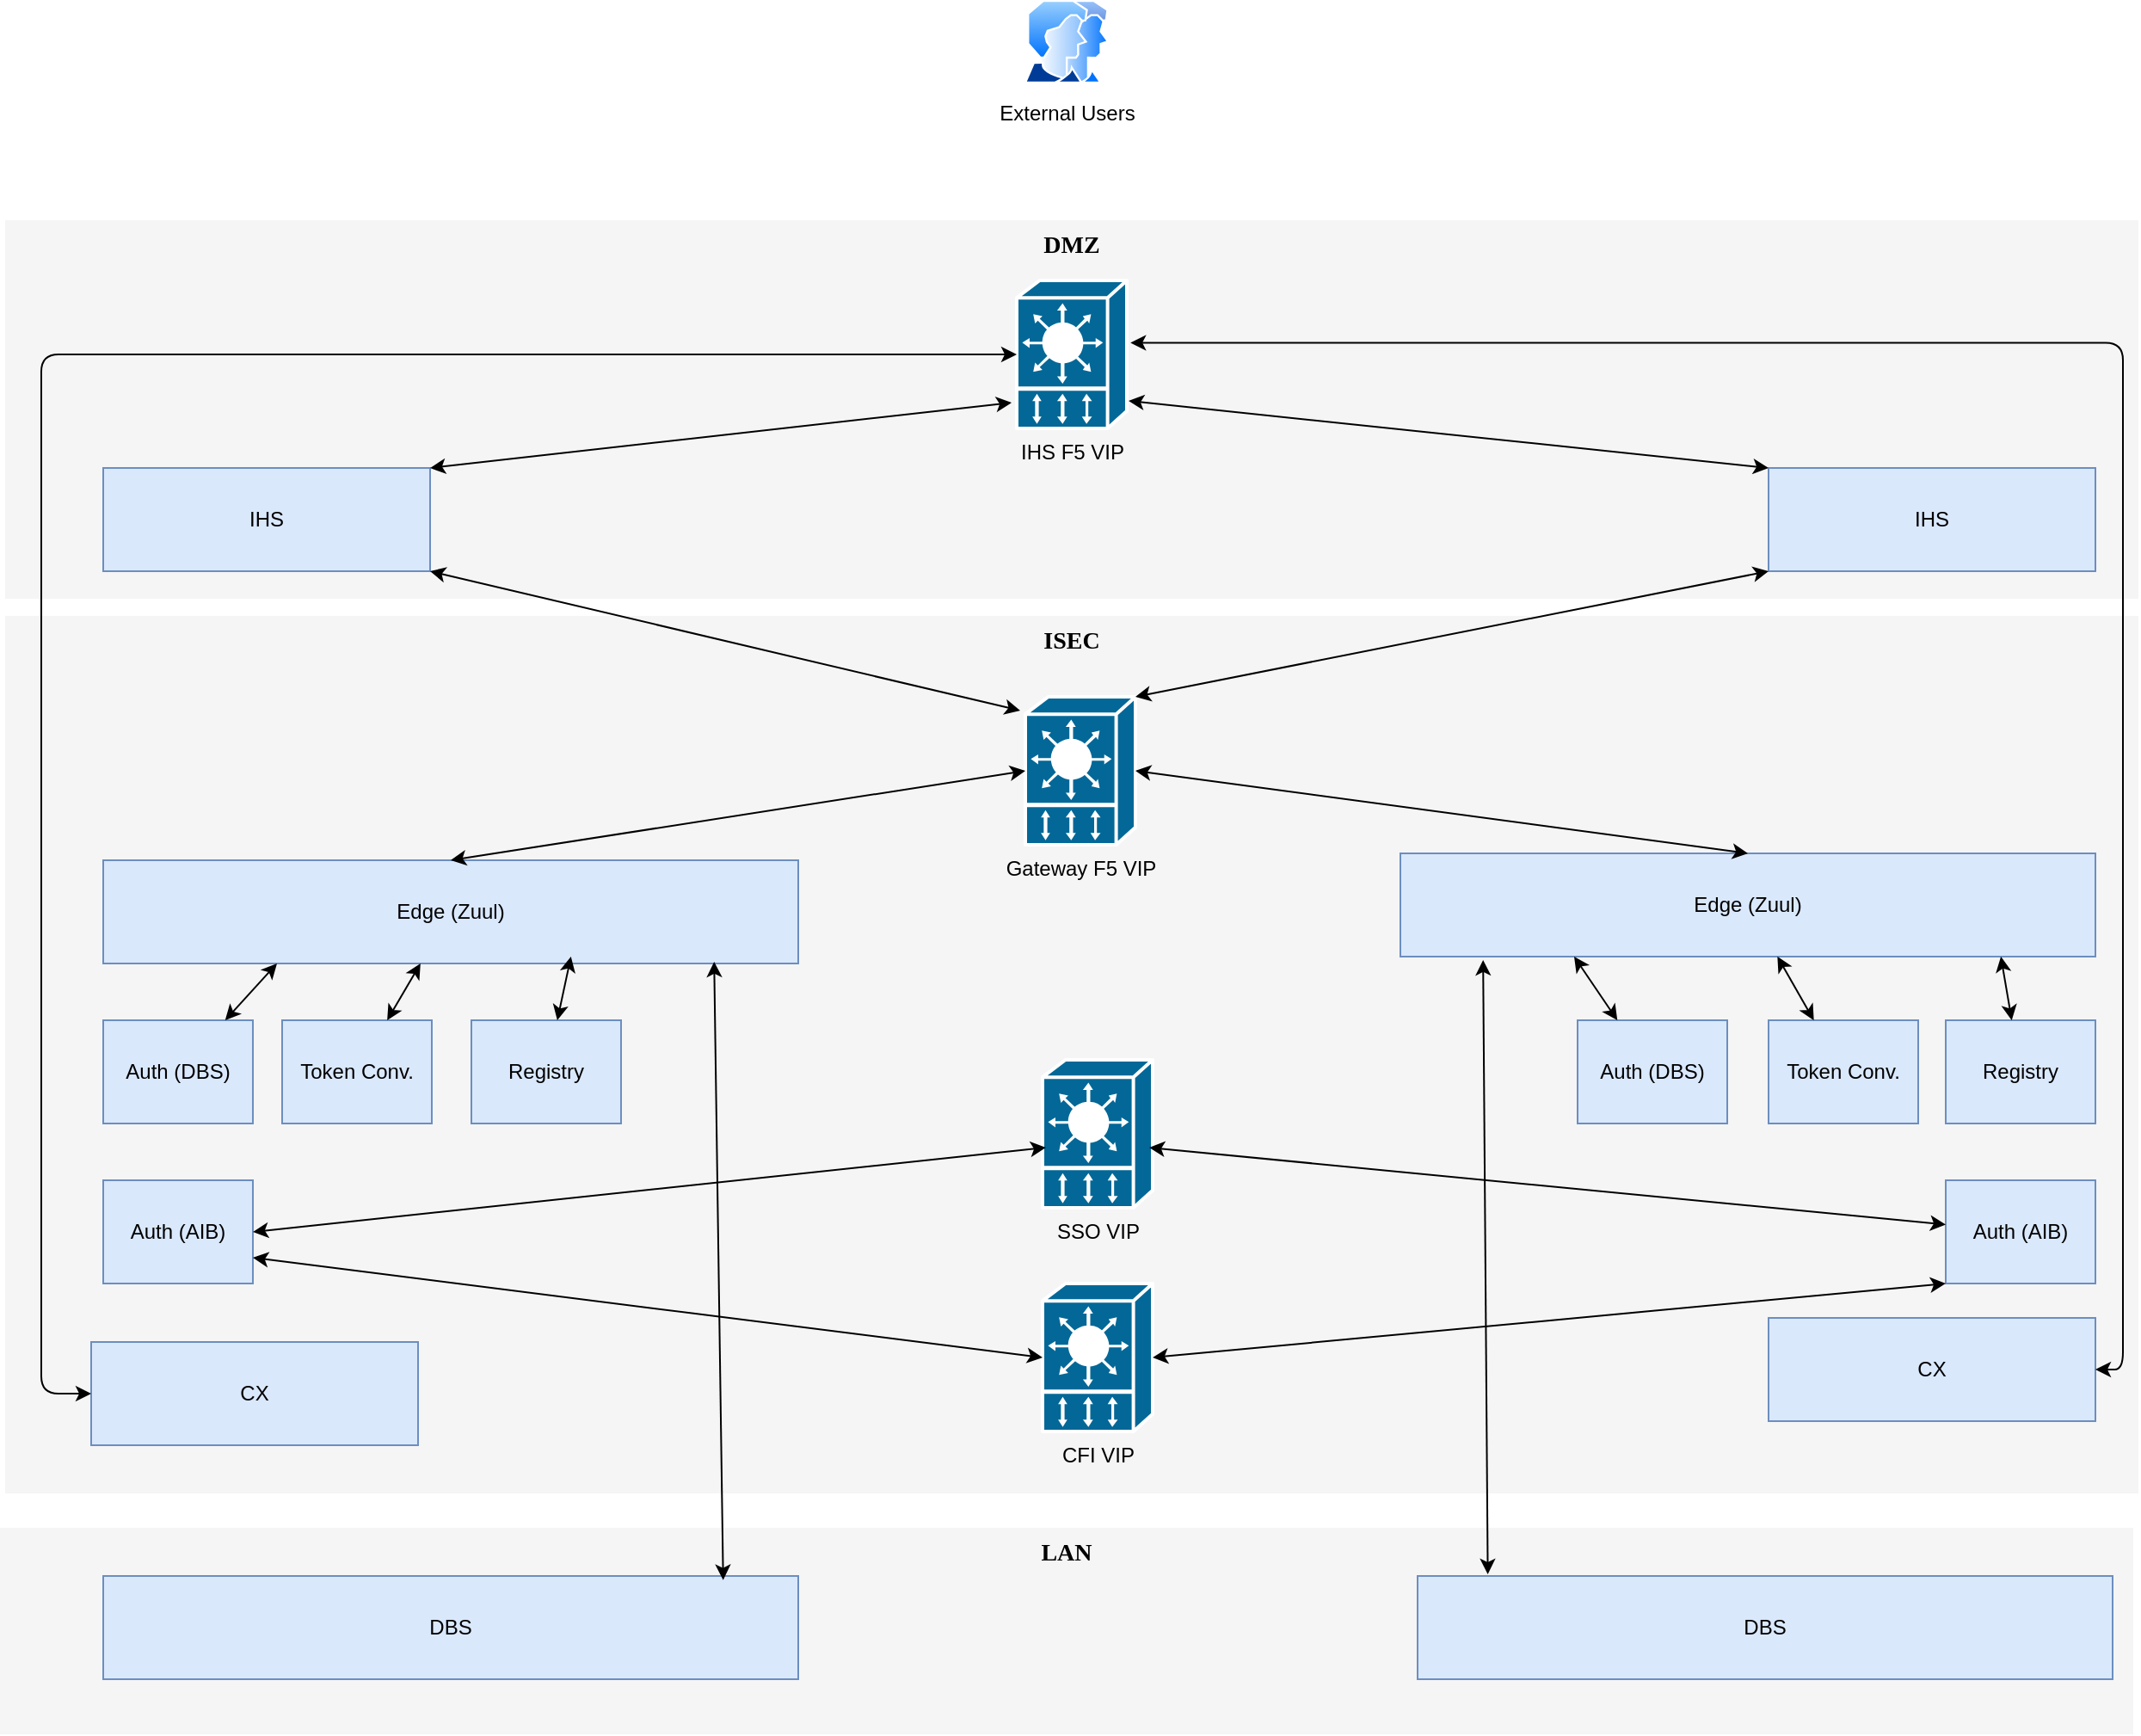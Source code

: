 <mxfile version="12.8.8" type="github">
  <diagram name="Page-1" id="c37626ed-c26b-45fb-9056-f9ebc6bb27b6">
    <mxGraphModel dx="1707" dy="768" grid="1" gridSize="10" guides="1" tooltips="1" connect="1" arrows="1" fold="1" page="1" pageScale="1" pageWidth="1100" pageHeight="850" background="#ffffff" math="0" shadow="0">
      <root>
        <mxCell id="0" />
        <mxCell id="1" parent="0" />
        <mxCell id="QfznqnuBZ1IlKUxBiRQi-20" value="LAN" style="whiteSpace=wrap;html=1;rounded=0;shadow=0;comic=0;strokeWidth=1;fontFamily=Verdana;fontSize=14;fillColor=#f5f5f5;strokeColor=none;verticalAlign=top;fontStyle=1" parent="1" vertex="1">
          <mxGeometry x="476" y="920" width="1240" height="120" as="geometry" />
        </mxCell>
        <mxCell id="1c7a67bf8fd3230f-83" value="DMZ" style="whiteSpace=wrap;html=1;rounded=0;shadow=0;comic=0;strokeWidth=1;fontFamily=Verdana;fontSize=14;fillColor=#f5f5f5;strokeColor=none;verticalAlign=top;fontStyle=1" parent="1" vertex="1">
          <mxGeometry x="479" y="160" width="1240" height="220" as="geometry" />
        </mxCell>
        <mxCell id="QfznqnuBZ1IlKUxBiRQi-1" value="IHS F5 VIP" style="shape=mxgraph.cisco.misc.vip;html=1;dashed=0;fillColor=#036897;strokeColor=#ffffff;strokeWidth=2;verticalLabelPosition=bottom;verticalAlign=top" parent="1" vertex="1">
          <mxGeometry x="1067" y="195" width="64" height="86" as="geometry" />
        </mxCell>
        <mxCell id="QfznqnuBZ1IlKUxBiRQi-4" value="External Users" style="aspect=fixed;perimeter=ellipsePerimeter;html=1;align=center;shadow=0;dashed=0;spacingTop=3;image;image=img/lib/active_directory/user_accounts.svg;" parent="1" vertex="1">
          <mxGeometry x="1071" y="32" width="50" height="48.5" as="geometry" />
        </mxCell>
        <mxCell id="QfznqnuBZ1IlKUxBiRQi-6" value="IHS" style="rounded=0;whiteSpace=wrap;html=1;fillColor=#dae8fc;strokeColor=#6c8ebf;" parent="1" vertex="1">
          <mxGeometry x="536" y="304" width="190" height="60" as="geometry" />
        </mxCell>
        <mxCell id="QfznqnuBZ1IlKUxBiRQi-7" value="IHS" style="rounded=0;whiteSpace=wrap;html=1;strokeColor=#6c8ebf;fillColor=#dae8fc;" parent="1" vertex="1">
          <mxGeometry x="1504" y="304" width="190" height="60" as="geometry" />
        </mxCell>
        <mxCell id="QfznqnuBZ1IlKUxBiRQi-9" value="ISEC" style="whiteSpace=wrap;html=1;rounded=0;shadow=0;comic=0;strokeWidth=1;fontFamily=Verdana;fontSize=14;fillColor=#f5f5f5;strokeColor=none;verticalAlign=top;fontStyle=1" parent="1" vertex="1">
          <mxGeometry x="479" y="390" width="1240" height="510" as="geometry" />
        </mxCell>
        <mxCell id="QfznqnuBZ1IlKUxBiRQi-11" value="Edge (Zuul)" style="rounded=0;whiteSpace=wrap;html=1;strokeColor=#6c8ebf;fillColor=#dae8fc;" parent="1" vertex="1">
          <mxGeometry x="536" y="532" width="404" height="60" as="geometry" />
        </mxCell>
        <mxCell id="QfznqnuBZ1IlKUxBiRQi-12" value="Edge (Zuul)" style="rounded=0;whiteSpace=wrap;html=1;strokeColor=#6c8ebf;fillColor=#dae8fc;" parent="1" vertex="1">
          <mxGeometry x="1290" y="528" width="404" height="60" as="geometry" />
        </mxCell>
        <mxCell id="QfznqnuBZ1IlKUxBiRQi-13" value="Gateway F5 VIP" style="shape=mxgraph.cisco.misc.vip;html=1;dashed=0;fillColor=#036897;strokeColor=#ffffff;strokeWidth=2;verticalLabelPosition=bottom;verticalAlign=top" parent="1" vertex="1">
          <mxGeometry x="1072" y="437" width="64" height="86" as="geometry" />
        </mxCell>
        <mxCell id="QfznqnuBZ1IlKUxBiRQi-14" value="CX" style="rounded=0;whiteSpace=wrap;html=1;fillColor=#dae8fc;strokeColor=#6c8ebf;" parent="1" vertex="1">
          <mxGeometry x="529" y="812" width="190" height="60" as="geometry" />
        </mxCell>
        <mxCell id="QfznqnuBZ1IlKUxBiRQi-15" value="CX" style="rounded=0;whiteSpace=wrap;html=1;fillColor=#dae8fc;strokeColor=#6c8ebf;" parent="1" vertex="1">
          <mxGeometry x="1504" y="798" width="190" height="60" as="geometry" />
        </mxCell>
        <mxCell id="QfznqnuBZ1IlKUxBiRQi-16" value="Auth (DBS)" style="rounded=0;whiteSpace=wrap;html=1;fillColor=#dae8fc;strokeColor=#6c8ebf;" parent="1" vertex="1">
          <mxGeometry x="536" y="625" width="87" height="60" as="geometry" />
        </mxCell>
        <mxCell id="QfznqnuBZ1IlKUxBiRQi-17" value="Auth (DBS)" style="rounded=0;whiteSpace=wrap;html=1;strokeColor=#6c8ebf;fillColor=#dae8fc;" parent="1" vertex="1">
          <mxGeometry x="1393" y="625" width="87" height="60" as="geometry" />
        </mxCell>
        <mxCell id="6oNJGKLIgyjYE0U5j6M9-1" value="SSO VIP" style="shape=mxgraph.cisco.misc.vip;html=1;dashed=0;fillColor=#036897;strokeColor=#ffffff;strokeWidth=2;verticalLabelPosition=bottom;verticalAlign=top" parent="1" vertex="1">
          <mxGeometry x="1082" y="648" width="64" height="86" as="geometry" />
        </mxCell>
        <mxCell id="6oNJGKLIgyjYE0U5j6M9-2" value="" style="endArrow=classic;startArrow=classic;html=1;entryX=1.016;entryY=0.814;entryDx=0;entryDy=0;entryPerimeter=0;exitX=0;exitY=0;exitDx=0;exitDy=0;" parent="1" source="QfznqnuBZ1IlKUxBiRQi-7" target="QfznqnuBZ1IlKUxBiRQi-1" edge="1">
          <mxGeometry width="50" height="50" relative="1" as="geometry">
            <mxPoint x="1310" y="350" as="sourcePoint" />
            <mxPoint x="1360" y="300" as="targetPoint" />
          </mxGeometry>
        </mxCell>
        <mxCell id="6oNJGKLIgyjYE0U5j6M9-5" value="" style="endArrow=classic;startArrow=classic;html=1;entryX=1;entryY=0;entryDx=0;entryDy=0;exitX=-0.047;exitY=0.826;exitDx=0;exitDy=0;exitPerimeter=0;" parent="1" source="QfznqnuBZ1IlKUxBiRQi-1" target="QfznqnuBZ1IlKUxBiRQi-6" edge="1">
          <mxGeometry width="50" height="50" relative="1" as="geometry">
            <mxPoint x="1120" y="480" as="sourcePoint" />
            <mxPoint x="1170" y="430" as="targetPoint" />
          </mxGeometry>
        </mxCell>
        <mxCell id="6oNJGKLIgyjYE0U5j6M9-6" value="" style="endArrow=classic;startArrow=classic;html=1;entryX=1;entryY=1;entryDx=0;entryDy=0;exitX=-0.047;exitY=0.093;exitDx=0;exitDy=0;exitPerimeter=0;" parent="1" source="QfznqnuBZ1IlKUxBiRQi-13" target="QfznqnuBZ1IlKUxBiRQi-6" edge="1">
          <mxGeometry width="50" height="50" relative="1" as="geometry">
            <mxPoint x="1057" y="490.5" as="sourcePoint" />
            <mxPoint x="890" y="460" as="targetPoint" />
          </mxGeometry>
        </mxCell>
        <mxCell id="6oNJGKLIgyjYE0U5j6M9-7" value="" style="endArrow=classic;startArrow=classic;html=1;entryX=0;entryY=1;entryDx=0;entryDy=0;exitX=1;exitY=0;exitDx=0;exitDy=0;exitPerimeter=0;" parent="1" source="QfznqnuBZ1IlKUxBiRQi-13" target="QfznqnuBZ1IlKUxBiRQi-7" edge="1">
          <mxGeometry width="50" height="50" relative="1" as="geometry">
            <mxPoint x="1139.992" y="496.999" as="sourcePoint" />
            <mxPoint x="1300" y="450" as="targetPoint" />
          </mxGeometry>
        </mxCell>
        <mxCell id="6oNJGKLIgyjYE0U5j6M9-9" value="" style="endArrow=classic;startArrow=classic;html=1;entryX=0;entryY=0.5;entryDx=0;entryDy=0;entryPerimeter=0;exitX=0.5;exitY=0;exitDx=0;exitDy=0;" parent="1" source="QfznqnuBZ1IlKUxBiRQi-11" target="QfznqnuBZ1IlKUxBiRQi-13" edge="1">
          <mxGeometry width="50" height="50" relative="1" as="geometry">
            <mxPoint x="890" y="698" as="sourcePoint" />
            <mxPoint x="940" y="648" as="targetPoint" />
          </mxGeometry>
        </mxCell>
        <mxCell id="6oNJGKLIgyjYE0U5j6M9-10" value="" style="endArrow=classic;startArrow=classic;html=1;entryX=1;entryY=0.5;entryDx=0;entryDy=0;entryPerimeter=0;exitX=0.5;exitY=0;exitDx=0;exitDy=0;" parent="1" source="QfznqnuBZ1IlKUxBiRQi-12" target="QfznqnuBZ1IlKUxBiRQi-13" edge="1">
          <mxGeometry width="50" height="50" relative="1" as="geometry">
            <mxPoint x="1260" y="678" as="sourcePoint" />
            <mxPoint x="1310" y="628" as="targetPoint" />
          </mxGeometry>
        </mxCell>
        <mxCell id="6oNJGKLIgyjYE0U5j6M9-11" value="" style="endArrow=classic;startArrow=classic;html=1;entryX=0.25;entryY=1;entryDx=0;entryDy=0;" parent="1" source="QfznqnuBZ1IlKUxBiRQi-16" target="QfznqnuBZ1IlKUxBiRQi-11" edge="1">
          <mxGeometry width="50" height="50" relative="1" as="geometry">
            <mxPoint x="760" y="688" as="sourcePoint" />
            <mxPoint x="810" y="638" as="targetPoint" />
          </mxGeometry>
        </mxCell>
        <mxCell id="6oNJGKLIgyjYE0U5j6M9-12" value="Token Conv." style="rounded=0;whiteSpace=wrap;html=1;fillColor=#dae8fc;strokeColor=#6c8ebf;" parent="1" vertex="1">
          <mxGeometry x="640" y="625" width="87" height="60" as="geometry" />
        </mxCell>
        <mxCell id="6oNJGKLIgyjYE0U5j6M9-13" value="Token Conv." style="rounded=0;whiteSpace=wrap;html=1;direction=south;strokeColor=#6c8ebf;fillColor=#dae8fc;" parent="1" vertex="1">
          <mxGeometry x="1504" y="625" width="87" height="60" as="geometry" />
        </mxCell>
        <mxCell id="6oNJGKLIgyjYE0U5j6M9-14" value="Registry" style="rounded=0;whiteSpace=wrap;html=1;fillColor=#dae8fc;strokeColor=#6c8ebf;" parent="1" vertex="1">
          <mxGeometry x="750" y="625" width="87" height="60" as="geometry" />
        </mxCell>
        <mxCell id="6oNJGKLIgyjYE0U5j6M9-15" value="Registry" style="rounded=0;whiteSpace=wrap;html=1;strokeColor=#6c8ebf;fillColor=#dae8fc;" parent="1" vertex="1">
          <mxGeometry x="1607" y="625" width="87" height="60" as="geometry" />
        </mxCell>
        <mxCell id="6oNJGKLIgyjYE0U5j6M9-16" value="" style="endArrow=classic;startArrow=classic;html=1;" parent="1" source="6oNJGKLIgyjYE0U5j6M9-12" target="QfznqnuBZ1IlKUxBiRQi-11" edge="1">
          <mxGeometry width="50" height="50" relative="1" as="geometry">
            <mxPoint x="780" y="628" as="sourcePoint" />
            <mxPoint x="830" y="588" as="targetPoint" />
          </mxGeometry>
        </mxCell>
        <mxCell id="6oNJGKLIgyjYE0U5j6M9-19" value="" style="endArrow=classic;startArrow=classic;html=1;entryX=0.673;entryY=0.933;entryDx=0;entryDy=0;entryPerimeter=0;" parent="1" source="6oNJGKLIgyjYE0U5j6M9-14" target="QfznqnuBZ1IlKUxBiRQi-11" edge="1">
          <mxGeometry width="50" height="50" relative="1" as="geometry">
            <mxPoint x="950" y="658" as="sourcePoint" />
            <mxPoint x="1000" y="608" as="targetPoint" />
          </mxGeometry>
        </mxCell>
        <mxCell id="6oNJGKLIgyjYE0U5j6M9-23" value="" style="endArrow=classic;startArrow=classic;html=1;entryX=0.25;entryY=1;entryDx=0;entryDy=0;" parent="1" source="QfznqnuBZ1IlKUxBiRQi-17" target="QfznqnuBZ1IlKUxBiRQi-12" edge="1">
          <mxGeometry width="50" height="50" relative="1" as="geometry">
            <mxPoint x="1170" y="728" as="sourcePoint" />
            <mxPoint x="1220" y="678" as="targetPoint" />
          </mxGeometry>
        </mxCell>
        <mxCell id="6oNJGKLIgyjYE0U5j6M9-24" value="" style="endArrow=classic;startArrow=classic;html=1;" parent="1" source="6oNJGKLIgyjYE0U5j6M9-13" target="QfznqnuBZ1IlKUxBiRQi-12" edge="1">
          <mxGeometry width="50" height="50" relative="1" as="geometry">
            <mxPoint x="1492" y="607.289" as="sourcePoint" />
            <mxPoint x="1492" y="557.289" as="targetPoint" />
          </mxGeometry>
        </mxCell>
        <mxCell id="6oNJGKLIgyjYE0U5j6M9-25" value="" style="endArrow=classic;startArrow=classic;html=1;entryX=0.864;entryY=1;entryDx=0;entryDy=0;entryPerimeter=0;" parent="1" source="6oNJGKLIgyjYE0U5j6M9-15" target="QfznqnuBZ1IlKUxBiRQi-12" edge="1">
          <mxGeometry width="50" height="50" relative="1" as="geometry">
            <mxPoint x="1550" y="728" as="sourcePoint" />
            <mxPoint x="1600" y="678" as="targetPoint" />
          </mxGeometry>
        </mxCell>
        <mxCell id="6oNJGKLIgyjYE0U5j6M9-28" value="Auth (AIB)" style="rounded=0;whiteSpace=wrap;html=1;fillColor=#dae8fc;strokeColor=#6c8ebf;" parent="1" vertex="1">
          <mxGeometry x="1607" y="718" width="87" height="60" as="geometry" />
        </mxCell>
        <mxCell id="6oNJGKLIgyjYE0U5j6M9-29" value="Auth (AIB)" style="rounded=0;whiteSpace=wrap;html=1;fillColor=#dae8fc;strokeColor=#6c8ebf;" parent="1" vertex="1">
          <mxGeometry x="536" y="718" width="87" height="60" as="geometry" />
        </mxCell>
        <mxCell id="6oNJGKLIgyjYE0U5j6M9-30" value="" style="endArrow=classic;startArrow=classic;html=1;exitX=1;exitY=0.5;exitDx=0;exitDy=0;entryX=0.031;entryY=0.593;entryDx=0;entryDy=0;entryPerimeter=0;" parent="1" source="6oNJGKLIgyjYE0U5j6M9-29" target="6oNJGKLIgyjYE0U5j6M9-1" edge="1">
          <mxGeometry width="50" height="50" relative="1" as="geometry">
            <mxPoint x="880" y="778" as="sourcePoint" />
            <mxPoint x="930" y="728" as="targetPoint" />
          </mxGeometry>
        </mxCell>
        <mxCell id="6oNJGKLIgyjYE0U5j6M9-31" value="" style="endArrow=classic;startArrow=classic;html=1;exitX=0.969;exitY=0.593;exitDx=0;exitDy=0;exitPerimeter=0;" parent="1" source="6oNJGKLIgyjYE0U5j6M9-1" target="6oNJGKLIgyjYE0U5j6M9-28" edge="1">
          <mxGeometry width="50" height="50" relative="1" as="geometry">
            <mxPoint x="1240" y="748" as="sourcePoint" />
            <mxPoint x="1290" y="698" as="targetPoint" />
          </mxGeometry>
        </mxCell>
        <mxCell id="6oNJGKLIgyjYE0U5j6M9-32" value="CFI VIP" style="shape=mxgraph.cisco.misc.vip;html=1;dashed=0;fillColor=#036897;strokeColor=#ffffff;strokeWidth=2;verticalLabelPosition=bottom;verticalAlign=top" parent="1" vertex="1">
          <mxGeometry x="1082" y="778" width="64" height="86" as="geometry" />
        </mxCell>
        <mxCell id="6oNJGKLIgyjYE0U5j6M9-35" value="" style="endArrow=classic;startArrow=classic;html=1;exitX=0;exitY=0.5;exitDx=0;exitDy=0;edgeStyle=orthogonalEdgeStyle;entryX=0;entryY=0.5;entryDx=0;entryDy=0;entryPerimeter=0;" parent="1" source="QfznqnuBZ1IlKUxBiRQi-14" target="QfznqnuBZ1IlKUxBiRQi-1" edge="1">
          <mxGeometry width="50" height="50" relative="1" as="geometry">
            <mxPoint x="860" y="1100" as="sourcePoint" />
            <mxPoint x="1060" y="220" as="targetPoint" />
            <Array as="points">
              <mxPoint x="500" y="842" />
              <mxPoint x="500" y="238" />
            </Array>
          </mxGeometry>
        </mxCell>
        <mxCell id="31PAyU2MHmQEK9PxuPvI-1" value="" style="endArrow=classic;startArrow=classic;html=1;exitX=1;exitY=0.5;exitDx=0;exitDy=0;entryX=1.033;entryY=0.421;entryDx=0;entryDy=0;entryPerimeter=0;edgeStyle=elbowEdgeStyle;" parent="1" source="QfznqnuBZ1IlKUxBiRQi-15" target="QfznqnuBZ1IlKUxBiRQi-1" edge="1">
          <mxGeometry width="50" height="50" relative="1" as="geometry">
            <mxPoint x="1160" y="990" as="sourcePoint" />
            <mxPoint x="1210" y="940" as="targetPoint" />
            <Array as="points">
              <mxPoint x="1710" y="650" />
            </Array>
          </mxGeometry>
        </mxCell>
        <mxCell id="31PAyU2MHmQEK9PxuPvI-2" value="" style="endArrow=classic;startArrow=classic;html=1;exitX=1;exitY=0.75;exitDx=0;exitDy=0;entryX=0;entryY=0.5;entryDx=0;entryDy=0;entryPerimeter=0;" parent="1" edge="1" target="6oNJGKLIgyjYE0U5j6M9-32" source="6oNJGKLIgyjYE0U5j6M9-29">
          <mxGeometry width="50" height="50" relative="1" as="geometry">
            <mxPoint x="990" y="828" as="sourcePoint" />
            <mxPoint x="1040" y="778" as="targetPoint" />
          </mxGeometry>
        </mxCell>
        <mxCell id="RRaRMntgKjidEFnBLUo5-1" value="DBS" style="rounded=0;whiteSpace=wrap;html=1;fillColor=#dae8fc;strokeColor=#6c8ebf;" vertex="1" parent="1">
          <mxGeometry x="536" y="948" width="404" height="60" as="geometry" />
        </mxCell>
        <mxCell id="RRaRMntgKjidEFnBLUo5-2" value="DBS" style="rounded=0;whiteSpace=wrap;html=1;fillColor=#dae8fc;strokeColor=#6c8ebf;" vertex="1" parent="1">
          <mxGeometry x="1300" y="948" width="404" height="60" as="geometry" />
        </mxCell>
        <mxCell id="RRaRMntgKjidEFnBLUo5-3" value="" style="endArrow=classic;startArrow=classic;html=1;entryX=0;entryY=1;entryDx=0;entryDy=0;exitX=1;exitY=0.5;exitDx=0;exitDy=0;exitPerimeter=0;" edge="1" parent="1" source="6oNJGKLIgyjYE0U5j6M9-32" target="6oNJGKLIgyjYE0U5j6M9-28">
          <mxGeometry width="50" height="50" relative="1" as="geometry">
            <mxPoint x="1290" y="848" as="sourcePoint" />
            <mxPoint x="1340" y="798" as="targetPoint" />
          </mxGeometry>
        </mxCell>
        <mxCell id="RRaRMntgKjidEFnBLUo5-5" value="" style="endArrow=classic;startArrow=classic;html=1;entryX=0.879;entryY=0.983;entryDx=0;entryDy=0;entryPerimeter=0;exitX=0.892;exitY=0.039;exitDx=0;exitDy=0;exitPerimeter=0;" edge="1" parent="1" source="RRaRMntgKjidEFnBLUo5-1" target="QfznqnuBZ1IlKUxBiRQi-11">
          <mxGeometry width="50" height="50" relative="1" as="geometry">
            <mxPoint x="991" y="948" as="sourcePoint" />
            <mxPoint x="1020" y="638" as="targetPoint" />
            <Array as="points" />
          </mxGeometry>
        </mxCell>
        <mxCell id="RRaRMntgKjidEFnBLUo5-6" value="" style="endArrow=classic;startArrow=classic;html=1;entryX=0.119;entryY=1.033;entryDx=0;entryDy=0;entryPerimeter=0;exitX=0.101;exitY=-0.017;exitDx=0;exitDy=0;exitPerimeter=0;" edge="1" parent="1" source="RRaRMntgKjidEFnBLUo5-2" target="QfznqnuBZ1IlKUxBiRQi-12">
          <mxGeometry width="50" height="50" relative="1" as="geometry">
            <mxPoint x="1190" y="808" as="sourcePoint" />
            <mxPoint x="1240" y="758" as="targetPoint" />
          </mxGeometry>
        </mxCell>
      </root>
    </mxGraphModel>
  </diagram>
</mxfile>
